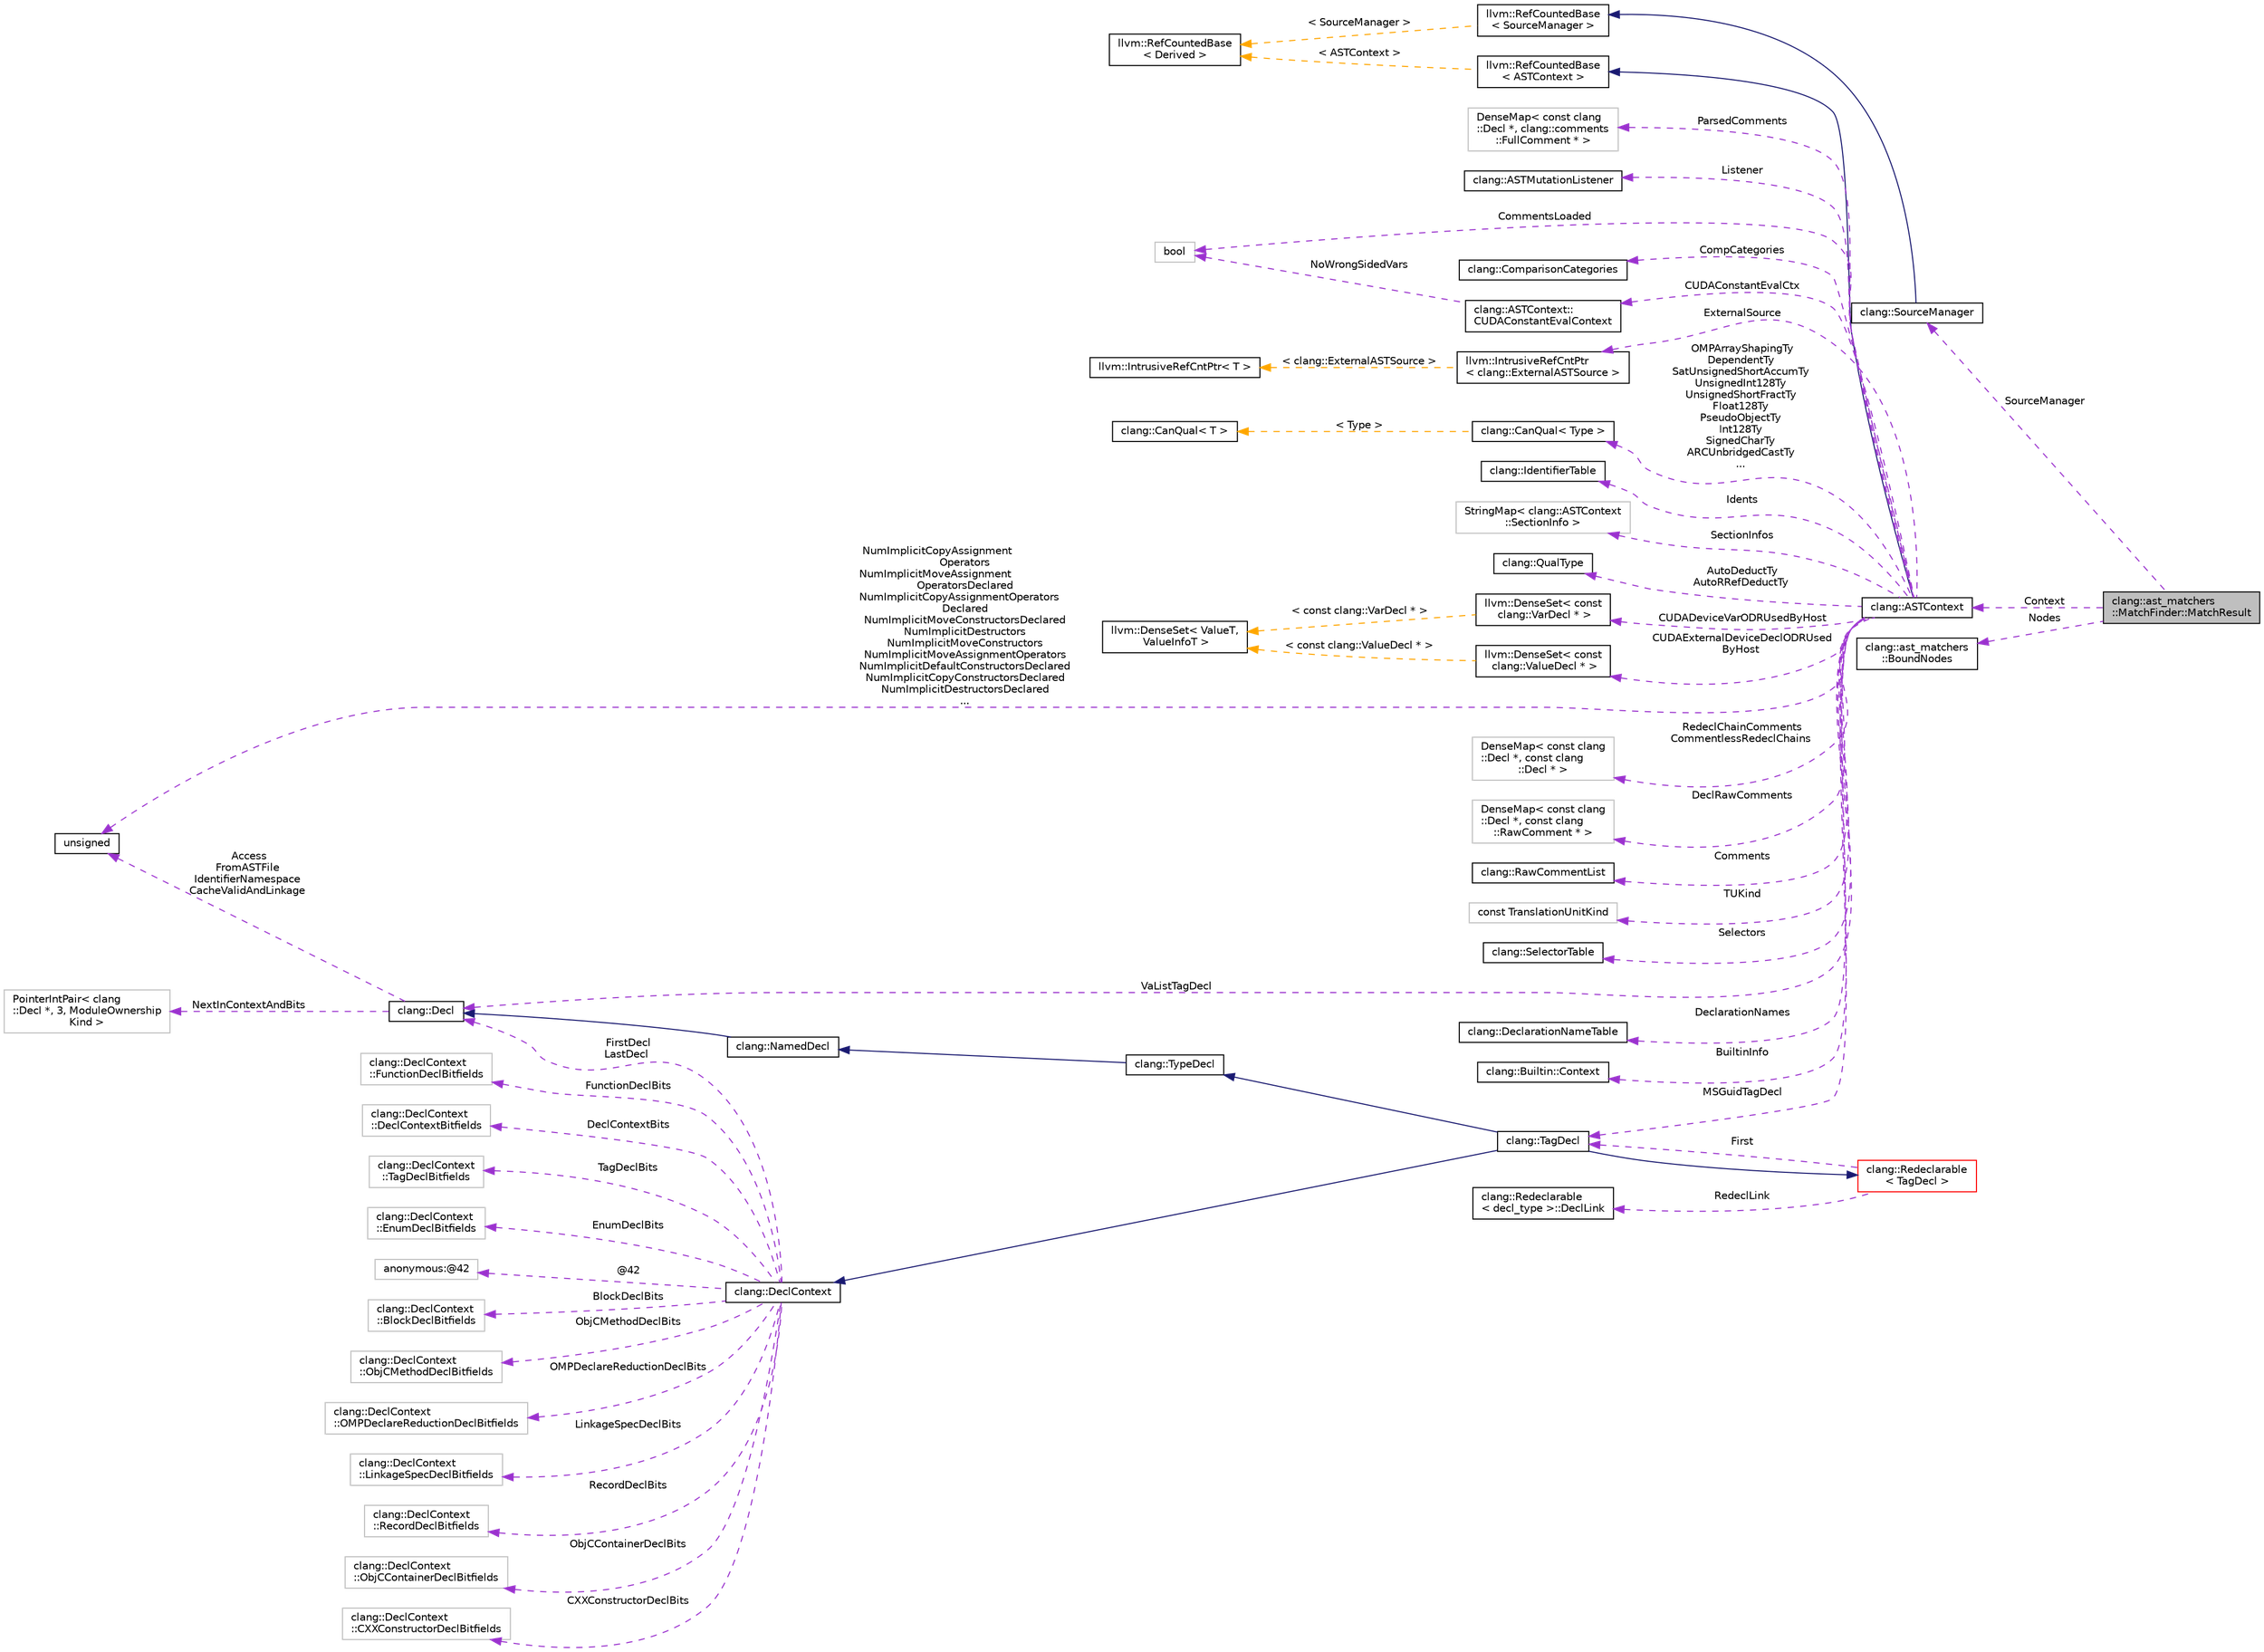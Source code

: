 digraph "clang::ast_matchers::MatchFinder::MatchResult"
{
 // LATEX_PDF_SIZE
  bgcolor="transparent";
  edge [fontname="Helvetica",fontsize="10",labelfontname="Helvetica",labelfontsize="10"];
  node [fontname="Helvetica",fontsize="10",shape=record];
  rankdir="LR";
  Node1 [label="clang::ast_matchers\l::MatchFinder::MatchResult",height=0.2,width=0.4,color="black", fillcolor="grey75", style="filled", fontcolor="black",tooltip="Contains all information for a given match."];
  Node2 -> Node1 [dir="back",color="darkorchid3",fontsize="10",style="dashed",label=" Context" ,fontname="Helvetica"];
  Node2 [label="clang::ASTContext",height=0.2,width=0.4,color="black",URL="$classclang_1_1ASTContext.html",tooltip="Holds long-lived AST nodes (such as types and decls) that can be referred to throughout the semantic ..."];
  Node3 -> Node2 [dir="back",color="midnightblue",fontsize="10",style="solid",fontname="Helvetica"];
  Node3 [label="llvm::RefCountedBase\l\< ASTContext \>",height=0.2,width=0.4,color="black",URL="$classllvm_1_1RefCountedBase.html",tooltip=" "];
  Node4 -> Node3 [dir="back",color="orange",fontsize="10",style="dashed",label=" \< ASTContext \>" ,fontname="Helvetica"];
  Node4 [label="llvm::RefCountedBase\l\< Derived \>",height=0.2,width=0.4,color="black",URL="$classllvm_1_1RefCountedBase.html",tooltip=" "];
  Node5 -> Node2 [dir="back",color="darkorchid3",fontsize="10",style="dashed",label=" CompCategories" ,fontname="Helvetica"];
  Node5 [label="clang::ComparisonCategories",height=0.2,width=0.4,color="black",URL="$classclang_1_1ComparisonCategories.html",tooltip=" "];
  Node6 -> Node2 [dir="back",color="darkorchid3",fontsize="10",style="dashed",label=" ExternalSource" ,fontname="Helvetica"];
  Node6 [label="llvm::IntrusiveRefCntPtr\l\< clang::ExternalASTSource \>",height=0.2,width=0.4,color="black",URL="$classllvm_1_1IntrusiveRefCntPtr.html",tooltip=" "];
  Node7 -> Node6 [dir="back",color="orange",fontsize="10",style="dashed",label=" \< clang::ExternalASTSource \>" ,fontname="Helvetica"];
  Node7 [label="llvm::IntrusiveRefCntPtr\< T \>",height=0.2,width=0.4,color="black",URL="$classllvm_1_1IntrusiveRefCntPtr.html",tooltip=" "];
  Node8 -> Node2 [dir="back",color="darkorchid3",fontsize="10",style="dashed",label=" OMPArrayShapingTy\nDependentTy\nSatUnsignedShortAccumTy\nUnsignedInt128Ty\nUnsignedShortFractTy\nFloat128Ty\nPseudoObjectTy\nInt128Ty\nSignedCharTy\nARCUnbridgedCastTy\n..." ,fontname="Helvetica"];
  Node8 [label="clang::CanQual\< Type \>",height=0.2,width=0.4,color="black",URL="$classclang_1_1CanQual.html",tooltip=" "];
  Node9 -> Node8 [dir="back",color="orange",fontsize="10",style="dashed",label=" \< Type \>" ,fontname="Helvetica"];
  Node9 [label="clang::CanQual\< T \>",height=0.2,width=0.4,color="black",URL="$classclang_1_1CanQual.html",tooltip="Represents a canonical, potentially-qualified type."];
  Node10 -> Node2 [dir="back",color="darkorchid3",fontsize="10",style="dashed",label=" CUDAExternalDeviceDeclODRUsed\lByHost" ,fontname="Helvetica"];
  Node10 [label="llvm::DenseSet\< const\l clang::ValueDecl * \>",height=0.2,width=0.4,color="black",URL="$classllvm_1_1DenseSet.html",tooltip=" "];
  Node11 -> Node10 [dir="back",color="orange",fontsize="10",style="dashed",label=" \< const clang::ValueDecl * \>" ,fontname="Helvetica"];
  Node11 [label="llvm::DenseSet\< ValueT,\l ValueInfoT \>",height=0.2,width=0.4,color="black",URL="$classllvm_1_1DenseSet.html",tooltip=" "];
  Node12 -> Node2 [dir="back",color="darkorchid3",fontsize="10",style="dashed",label=" Idents" ,fontname="Helvetica"];
  Node12 [label="clang::IdentifierTable",height=0.2,width=0.4,color="black",URL="$classclang_1_1IdentifierTable.html",tooltip="Implements an efficient mapping from strings to IdentifierInfo nodes."];
  Node13 -> Node2 [dir="back",color="darkorchid3",fontsize="10",style="dashed",label=" SectionInfos" ,fontname="Helvetica"];
  Node13 [label="StringMap\< clang::ASTContext\l::SectionInfo \>",height=0.2,width=0.4,color="grey75",tooltip=" "];
  Node14 -> Node2 [dir="back",color="darkorchid3",fontsize="10",style="dashed",label=" AutoDeductTy\nAutoRRefDeductTy" ,fontname="Helvetica"];
  Node14 [label="clang::QualType",height=0.2,width=0.4,color="black",URL="$classclang_1_1QualType.html",tooltip="A (possibly-)qualified type."];
  Node15 -> Node2 [dir="back",color="darkorchid3",fontsize="10",style="dashed",label=" MSGuidTagDecl" ,fontname="Helvetica"];
  Node15 [label="clang::TagDecl",height=0.2,width=0.4,color="black",URL="$classclang_1_1TagDecl.html",tooltip="Represents the declaration of a struct/union/class/enum."];
  Node16 -> Node15 [dir="back",color="midnightblue",fontsize="10",style="solid",fontname="Helvetica"];
  Node16 [label="clang::TypeDecl",height=0.2,width=0.4,color="black",URL="$classclang_1_1TypeDecl.html",tooltip="Represents a declaration of a type."];
  Node17 -> Node16 [dir="back",color="midnightblue",fontsize="10",style="solid",fontname="Helvetica"];
  Node17 [label="clang::NamedDecl",height=0.2,width=0.4,color="black",URL="$classclang_1_1NamedDecl.html",tooltip="This represents a decl that may have a name."];
  Node18 -> Node17 [dir="back",color="midnightblue",fontsize="10",style="solid",fontname="Helvetica"];
  Node18 [label="clang::Decl",height=0.2,width=0.4,color="black",URL="$classclang_1_1Decl.html",tooltip="Decl - This represents one declaration (or definition), e.g."];
  Node19 -> Node18 [dir="back",color="darkorchid3",fontsize="10",style="dashed",label=" NextInContextAndBits" ,fontname="Helvetica"];
  Node19 [label="PointerIntPair\< clang\l::Decl *, 3, ModuleOwnership\lKind \>",height=0.2,width=0.4,color="grey75",tooltip=" "];
  Node20 -> Node18 [dir="back",color="darkorchid3",fontsize="10",style="dashed",label=" Access\nFromASTFile\nIdentifierNamespace\nCacheValidAndLinkage" ,fontname="Helvetica"];
  Node20 [label="unsigned",height=0.2,width=0.4,color="black",URL="$classunsigned.html",tooltip=" "];
  Node21 -> Node15 [dir="back",color="midnightblue",fontsize="10",style="solid",fontname="Helvetica"];
  Node21 [label="clang::DeclContext",height=0.2,width=0.4,color="black",URL="$classclang_1_1DeclContext.html",tooltip="DeclContext - This is used only as base class of specific decl types that can act as declaration cont..."];
  Node22 -> Node21 [dir="back",color="darkorchid3",fontsize="10",style="dashed",label=" TagDeclBits" ,fontname="Helvetica"];
  Node22 [label="clang::DeclContext\l::TagDeclBitfields",height=0.2,width=0.4,color="grey75",tooltip="Stores the bits used by TagDecl."];
  Node23 -> Node21 [dir="back",color="darkorchid3",fontsize="10",style="dashed",label=" EnumDeclBits" ,fontname="Helvetica"];
  Node23 [label="clang::DeclContext\l::EnumDeclBitfields",height=0.2,width=0.4,color="grey75",tooltip="Stores the bits used by EnumDecl."];
  Node24 -> Node21 [dir="back",color="darkorchid3",fontsize="10",style="dashed",label=" @42" ,fontname="Helvetica"];
  Node24 [label="anonymous:@42",height=0.2,width=0.4,color="grey75",tooltip=" "];
  Node25 -> Node21 [dir="back",color="darkorchid3",fontsize="10",style="dashed",label=" BlockDeclBits" ,fontname="Helvetica"];
  Node25 [label="clang::DeclContext\l::BlockDeclBitfields",height=0.2,width=0.4,color="grey75",tooltip="Stores the bits used by BlockDecl."];
  Node26 -> Node21 [dir="back",color="darkorchid3",fontsize="10",style="dashed",label=" ObjCMethodDeclBits" ,fontname="Helvetica"];
  Node26 [label="clang::DeclContext\l::ObjCMethodDeclBitfields",height=0.2,width=0.4,color="grey75",tooltip="Stores the bits used by ObjCMethodDecl."];
  Node27 -> Node21 [dir="back",color="darkorchid3",fontsize="10",style="dashed",label=" OMPDeclareReductionDeclBits" ,fontname="Helvetica"];
  Node27 [label="clang::DeclContext\l::OMPDeclareReductionDeclBitfields",height=0.2,width=0.4,color="grey75",tooltip="Stores the bits used by OMPDeclareReductionDecl."];
  Node28 -> Node21 [dir="back",color="darkorchid3",fontsize="10",style="dashed",label=" LinkageSpecDeclBits" ,fontname="Helvetica"];
  Node28 [label="clang::DeclContext\l::LinkageSpecDeclBitfields",height=0.2,width=0.4,color="grey75",tooltip="Stores the bits used by LinkageSpecDecl."];
  Node29 -> Node21 [dir="back",color="darkorchid3",fontsize="10",style="dashed",label=" RecordDeclBits" ,fontname="Helvetica"];
  Node29 [label="clang::DeclContext\l::RecordDeclBitfields",height=0.2,width=0.4,color="grey75",tooltip="Stores the bits used by RecordDecl."];
  Node30 -> Node21 [dir="back",color="darkorchid3",fontsize="10",style="dashed",label=" ObjCContainerDeclBits" ,fontname="Helvetica"];
  Node30 [label="clang::DeclContext\l::ObjCContainerDeclBitfields",height=0.2,width=0.4,color="grey75",tooltip="Stores the bits used by ObjCContainerDecl."];
  Node31 -> Node21 [dir="back",color="darkorchid3",fontsize="10",style="dashed",label=" CXXConstructorDeclBits" ,fontname="Helvetica"];
  Node31 [label="clang::DeclContext\l::CXXConstructorDeclBitfields",height=0.2,width=0.4,color="grey75",tooltip="Stores the bits used by CXXConstructorDecl."];
  Node32 -> Node21 [dir="back",color="darkorchid3",fontsize="10",style="dashed",label=" FunctionDeclBits" ,fontname="Helvetica"];
  Node32 [label="clang::DeclContext\l::FunctionDeclBitfields",height=0.2,width=0.4,color="grey75",tooltip="Stores the bits used by FunctionDecl."];
  Node33 -> Node21 [dir="back",color="darkorchid3",fontsize="10",style="dashed",label=" DeclContextBits" ,fontname="Helvetica"];
  Node33 [label="clang::DeclContext\l::DeclContextBitfields",height=0.2,width=0.4,color="grey75",tooltip="Stores the bits used by DeclContext."];
  Node18 -> Node21 [dir="back",color="darkorchid3",fontsize="10",style="dashed",label=" FirstDecl\nLastDecl" ,fontname="Helvetica"];
  Node34 -> Node15 [dir="back",color="midnightblue",fontsize="10",style="solid",fontname="Helvetica"];
  Node34 [label="clang::Redeclarable\l\< TagDecl \>",height=0.2,width=0.4,color="red",URL="$classclang_1_1Redeclarable.html",tooltip=" "];
  Node15 -> Node34 [dir="back",color="darkorchid3",fontsize="10",style="dashed",label=" First" ,fontname="Helvetica"];
  Node35 -> Node34 [dir="back",color="darkorchid3",fontsize="10",style="dashed",label=" RedeclLink" ,fontname="Helvetica"];
  Node35 [label="clang::Redeclarable\l\< decl_type \>::DeclLink",height=0.2,width=0.4,color="black",URL="$classclang_1_1Redeclarable_1_1DeclLink.html",tooltip=" "];
  Node38 -> Node2 [dir="back",color="darkorchid3",fontsize="10",style="dashed",label=" RedeclChainComments\nCommentlessRedeclChains" ,fontname="Helvetica"];
  Node38 [label="DenseMap\< const clang\l::Decl *, const clang\l::Decl * \>",height=0.2,width=0.4,color="grey75",tooltip=" "];
  Node39 -> Node2 [dir="back",color="darkorchid3",fontsize="10",style="dashed",label=" DeclRawComments" ,fontname="Helvetica"];
  Node39 [label="DenseMap\< const clang\l::Decl *, const clang\l::RawComment * \>",height=0.2,width=0.4,color="grey75",tooltip=" "];
  Node40 -> Node2 [dir="back",color="darkorchid3",fontsize="10",style="dashed",label=" Comments" ,fontname="Helvetica"];
  Node40 [label="clang::RawCommentList",height=0.2,width=0.4,color="black",URL="$classclang_1_1RawCommentList.html",tooltip="This class represents all comments included in the translation unit, sorted in order of appearance in..."];
  Node41 -> Node2 [dir="back",color="darkorchid3",fontsize="10",style="dashed",label=" CommentsLoaded" ,fontname="Helvetica"];
  Node41 [label="bool",height=0.2,width=0.4,color="grey75",tooltip=" "];
  Node42 -> Node2 [dir="back",color="darkorchid3",fontsize="10",style="dashed",label=" TUKind" ,fontname="Helvetica"];
  Node42 [label="const TranslationUnitKind",height=0.2,width=0.4,color="grey75",tooltip=" "];
  Node43 -> Node2 [dir="back",color="darkorchid3",fontsize="10",style="dashed",label=" Selectors" ,fontname="Helvetica"];
  Node43 [label="clang::SelectorTable",height=0.2,width=0.4,color="black",URL="$classclang_1_1SelectorTable.html",tooltip="This table allows us to fully hide how we implement multi-keyword caching."];
  Node20 -> Node2 [dir="back",color="darkorchid3",fontsize="10",style="dashed",label=" NumImplicitCopyAssignment\lOperators\nNumImplicitMoveAssignment\lOperatorsDeclared\nNumImplicitCopyAssignmentOperators\lDeclared\nNumImplicitMoveConstructorsDeclared\nNumImplicitDestructors\nNumImplicitMoveConstructors\nNumImplicitMoveAssignmentOperators\nNumImplicitDefaultConstructorsDeclared\nNumImplicitCopyConstructorsDeclared\nNumImplicitDestructorsDeclared\n..." ,fontname="Helvetica"];
  Node18 -> Node2 [dir="back",color="darkorchid3",fontsize="10",style="dashed",label=" VaListTagDecl" ,fontname="Helvetica"];
  Node44 -> Node2 [dir="back",color="darkorchid3",fontsize="10",style="dashed",label=" CUDAConstantEvalCtx" ,fontname="Helvetica"];
  Node44 [label="clang::ASTContext::\lCUDAConstantEvalContext",height=0.2,width=0.4,color="black",URL="$structclang_1_1ASTContext_1_1CUDAConstantEvalContext.html",tooltip=" "];
  Node41 -> Node44 [dir="back",color="darkorchid3",fontsize="10",style="dashed",label=" NoWrongSidedVars" ,fontname="Helvetica"];
  Node45 -> Node2 [dir="back",color="darkorchid3",fontsize="10",style="dashed",label=" DeclarationNames" ,fontname="Helvetica"];
  Node45 [label="clang::DeclarationNameTable",height=0.2,width=0.4,color="black",URL="$classclang_1_1DeclarationNameTable.html",tooltip="DeclarationNameTable is used to store and retrieve DeclarationName instances for the various kinds of..."];
  Node46 -> Node2 [dir="back",color="darkorchid3",fontsize="10",style="dashed",label=" BuiltinInfo" ,fontname="Helvetica"];
  Node46 [label="clang::Builtin::Context",height=0.2,width=0.4,color="black",URL="$classclang_1_1Builtin_1_1Context.html",tooltip="Holds information about both target-independent and target-specific builtins, allowing easy queries b..."];
  Node47 -> Node2 [dir="back",color="darkorchid3",fontsize="10",style="dashed",label=" CUDADeviceVarODRUsedByHost" ,fontname="Helvetica"];
  Node47 [label="llvm::DenseSet\< const\l clang::VarDecl * \>",height=0.2,width=0.4,color="black",URL="$classllvm_1_1DenseSet.html",tooltip=" "];
  Node11 -> Node47 [dir="back",color="orange",fontsize="10",style="dashed",label=" \< const clang::VarDecl * \>" ,fontname="Helvetica"];
  Node48 -> Node2 [dir="back",color="darkorchid3",fontsize="10",style="dashed",label=" ParsedComments" ,fontname="Helvetica"];
  Node48 [label="DenseMap\< const clang\l::Decl *, clang::comments\l::FullComment * \>",height=0.2,width=0.4,color="grey75",tooltip=" "];
  Node49 -> Node2 [dir="back",color="darkorchid3",fontsize="10",style="dashed",label=" Listener" ,fontname="Helvetica"];
  Node49 [label="clang::ASTMutationListener",height=0.2,width=0.4,color="black",URL="$classclang_1_1ASTMutationListener.html",tooltip="An abstract interface that should be implemented by listeners that want to be notified when an AST en..."];
  Node50 -> Node1 [dir="back",color="darkorchid3",fontsize="10",style="dashed",label=" SourceManager" ,fontname="Helvetica"];
  Node50 [label="clang::SourceManager",height=0.2,width=0.4,color="black",URL="$classclang_1_1SourceManager.html",tooltip="This class handles loading and caching of source files into memory."];
  Node51 -> Node50 [dir="back",color="midnightblue",fontsize="10",style="solid",fontname="Helvetica"];
  Node51 [label="llvm::RefCountedBase\l\< SourceManager \>",height=0.2,width=0.4,color="black",URL="$classllvm_1_1RefCountedBase.html",tooltip=" "];
  Node4 -> Node51 [dir="back",color="orange",fontsize="10",style="dashed",label=" \< SourceManager \>" ,fontname="Helvetica"];
  Node52 -> Node1 [dir="back",color="darkorchid3",fontsize="10",style="dashed",label=" Nodes" ,fontname="Helvetica"];
  Node52 [label="clang::ast_matchers\l::BoundNodes",height=0.2,width=0.4,color="black",URL="$classclang_1_1ast__matchers_1_1BoundNodes.html",tooltip="Maps string IDs to AST nodes matched by parts of a matcher."];
}
